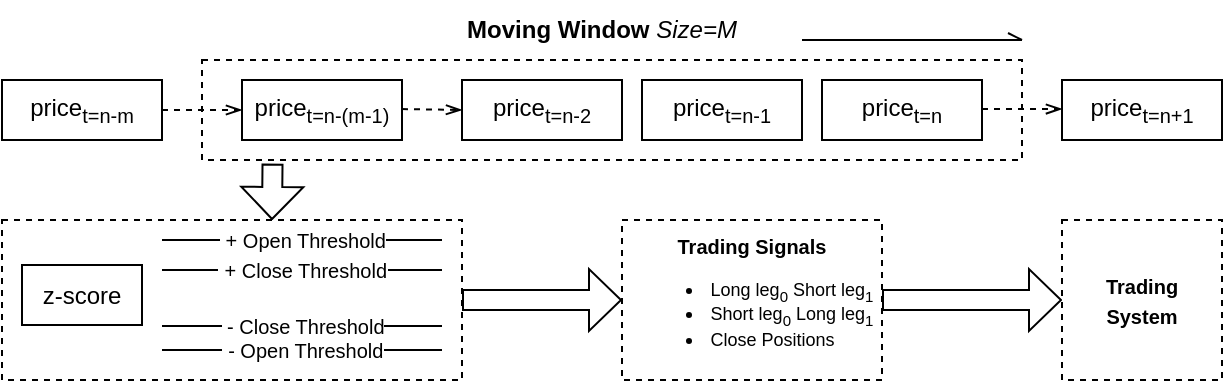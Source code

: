 <mxfile version="23.0.2" type="device">
  <diagram name="Page-1" id="8JKkuw7jpFS5prlgGScU">
    <mxGraphModel dx="1182" dy="790" grid="1" gridSize="10" guides="1" tooltips="1" connect="1" arrows="1" fold="1" page="1" pageScale="1" pageWidth="1169" pageHeight="827" math="0" shadow="0">
      <root>
        <mxCell id="0" />
        <mxCell id="1" parent="0" />
        <mxCell id="s7d4PtiqQZ2FRYvxOLde-13" value="" style="rounded=0;whiteSpace=wrap;html=1;dashed=1;" parent="1" vertex="1">
          <mxGeometry x="120" y="70" width="410" height="50" as="geometry" />
        </mxCell>
        <mxCell id="s7d4PtiqQZ2FRYvxOLde-1" value="price&lt;sub style=&quot;border-color: var(--border-color);&quot;&gt;t=n-2&lt;/sub&gt;" style="rounded=0;whiteSpace=wrap;html=1;" parent="1" vertex="1">
          <mxGeometry x="250" y="80" width="80" height="30" as="geometry" />
        </mxCell>
        <mxCell id="s7d4PtiqQZ2FRYvxOLde-2" value="price&lt;sub style=&quot;border-color: var(--border-color);&quot;&gt;t=n-1&lt;/sub&gt;" style="rounded=0;whiteSpace=wrap;html=1;" parent="1" vertex="1">
          <mxGeometry x="340" y="80" width="80" height="30" as="geometry" />
        </mxCell>
        <mxCell id="s7d4PtiqQZ2FRYvxOLde-3" value="price&lt;sub style=&quot;border-color: var(--border-color);&quot;&gt;t=n&lt;/sub&gt;" style="rounded=0;whiteSpace=wrap;html=1;" parent="1" vertex="1">
          <mxGeometry x="430" y="80" width="80" height="30" as="geometry" />
        </mxCell>
        <mxCell id="s7d4PtiqQZ2FRYvxOLde-4" value="price&lt;sub style=&quot;border-color: var(--border-color);&quot;&gt;t=n+1&lt;/sub&gt;" style="rounded=0;whiteSpace=wrap;html=1;" parent="1" vertex="1">
          <mxGeometry x="550" y="80" width="80" height="30" as="geometry" />
        </mxCell>
        <mxCell id="s7d4PtiqQZ2FRYvxOLde-31" value="price&lt;span style=&quot;border-color: var(--border-color);&quot;&gt;&lt;sub&gt;t=n-(m-1)&lt;/sub&gt;&lt;/span&gt;" style="rounded=0;whiteSpace=wrap;html=1;" parent="1" vertex="1">
          <mxGeometry x="140" y="80" width="80" height="30" as="geometry" />
        </mxCell>
        <mxCell id="s7d4PtiqQZ2FRYvxOLde-36" value="" style="endArrow=openThin;html=1;rounded=0;exitX=1;exitY=0.5;exitDx=0;exitDy=0;dashed=1;endFill=0;entryX=0;entryY=0.5;entryDx=0;entryDy=0;" parent="1" source="s7d4PtiqQZ2FRYvxOLde-37" target="s7d4PtiqQZ2FRYvxOLde-31" edge="1">
          <mxGeometry width="50" height="50" relative="1" as="geometry">
            <mxPoint x="89.64" y="110" as="sourcePoint" />
            <mxPoint x="90" y="140" as="targetPoint" />
          </mxGeometry>
        </mxCell>
        <mxCell id="s7d4PtiqQZ2FRYvxOLde-37" value="price&lt;span style=&quot;border-color: var(--border-color);&quot;&gt;&lt;sub&gt;t=n-m&lt;/sub&gt;&lt;/span&gt;" style="rounded=0;whiteSpace=wrap;html=1;" parent="1" vertex="1">
          <mxGeometry x="20" y="80" width="80" height="30" as="geometry" />
        </mxCell>
        <mxCell id="s7d4PtiqQZ2FRYvxOLde-41" value="" style="endArrow=openThin;html=1;rounded=0;exitX=1;exitY=0.5;exitDx=0;exitDy=0;dashed=1;endFill=0;" parent="1" edge="1">
          <mxGeometry width="50" height="50" relative="1" as="geometry">
            <mxPoint x="220" y="94.52" as="sourcePoint" />
            <mxPoint x="250" y="95" as="targetPoint" />
          </mxGeometry>
        </mxCell>
        <mxCell id="s7d4PtiqQZ2FRYvxOLde-44" value="" style="endArrow=openThin;html=1;rounded=0;exitX=1;exitY=0.5;exitDx=0;exitDy=0;dashed=1;endFill=0;entryX=0;entryY=0.5;entryDx=0;entryDy=0;" parent="1" edge="1">
          <mxGeometry width="50" height="50" relative="1" as="geometry">
            <mxPoint x="510" y="94.52" as="sourcePoint" />
            <mxPoint x="550" y="94.52" as="targetPoint" />
          </mxGeometry>
        </mxCell>
        <mxCell id="s7d4PtiqQZ2FRYvxOLde-45" value="Moving Window &lt;span style=&quot;font-weight: normal;&quot;&gt;&lt;i&gt;Size=M&lt;/i&gt;&lt;/span&gt;" style="text;html=1;strokeColor=none;fillColor=none;align=center;verticalAlign=middle;whiteSpace=wrap;rounded=0;fontStyle=1" parent="1" vertex="1">
          <mxGeometry x="220" y="40" width="200" height="30" as="geometry" />
        </mxCell>
        <mxCell id="s7d4PtiqQZ2FRYvxOLde-57" value="" style="shape=flexArrow;endArrow=classic;html=1;rounded=0;exitX=1;exitY=0.5;exitDx=0;exitDy=0;entryX=0;entryY=0.5;entryDx=0;entryDy=0;startSize=3;endSize=5;" parent="1" source="s7d4PtiqQZ2FRYvxOLde-55" target="s7d4PtiqQZ2FRYvxOLde-58" edge="1">
          <mxGeometry width="50" height="50" relative="1" as="geometry">
            <mxPoint x="450" y="240" as="sourcePoint" />
            <mxPoint x="460" y="195" as="targetPoint" />
          </mxGeometry>
        </mxCell>
        <mxCell id="s7d4PtiqQZ2FRYvxOLde-58" value="&lt;font style=&quot;&quot;&gt;&lt;b style=&quot;&quot;&gt;&lt;font style=&quot;font-size: 10px;&quot;&gt;Trading Signals&lt;/font&gt;&lt;/b&gt;&lt;br&gt;&lt;/font&gt;&lt;ul style=&quot;font-size: 9px;&quot;&gt;&lt;li style=&quot;text-align: left;&quot;&gt;&lt;font style=&quot;font-size: 9px;&quot;&gt;Long leg&lt;sub&gt;0&lt;/sub&gt; Short leg&lt;sub&gt;1&lt;/sub&gt;&lt;/font&gt;&lt;/li&gt;&lt;li style=&quot;text-align: left;&quot;&gt;&lt;font style=&quot;font-size: 9px;&quot;&gt;Short leg&lt;sub&gt;0&lt;/sub&gt; Long leg&lt;sub&gt;1&lt;/sub&gt;&lt;br style=&quot;&quot;&gt;&lt;/font&gt;&lt;/li&gt;&lt;li style=&quot;text-align: left;&quot;&gt;&lt;font style=&quot;font-size: 9px;&quot;&gt;Close Positions&lt;/font&gt;&lt;/li&gt;&lt;/ul&gt;" style="rounded=0;whiteSpace=wrap;html=1;dashed=1;" parent="1" vertex="1">
          <mxGeometry x="330" y="150" width="130" height="80" as="geometry" />
        </mxCell>
        <mxCell id="s7d4PtiqQZ2FRYvxOLde-60" value="" style="endArrow=openAsync;html=1;rounded=0;endFill=0;" parent="1" edge="1">
          <mxGeometry width="50" height="50" relative="1" as="geometry">
            <mxPoint x="420" y="60" as="sourcePoint" />
            <mxPoint x="530" y="60" as="targetPoint" />
          </mxGeometry>
        </mxCell>
        <mxCell id="EoHH7yzKeFiSt7iv31zn-2" value="" style="shape=flexArrow;endArrow=classic;html=1;rounded=0;startSize=3;endSize=5;" edge="1" parent="1" source="s7d4PtiqQZ2FRYvxOLde-58">
          <mxGeometry width="50" height="50" relative="1" as="geometry">
            <mxPoint x="510" y="189.71" as="sourcePoint" />
            <mxPoint x="550" y="190" as="targetPoint" />
          </mxGeometry>
        </mxCell>
        <mxCell id="EoHH7yzKeFiSt7iv31zn-3" value="&lt;span style=&quot;font-size: 10px;&quot;&gt;&lt;b&gt;Trading&lt;br&gt;System&lt;/b&gt;&lt;/span&gt;" style="rounded=0;whiteSpace=wrap;html=1;dashed=1;" vertex="1" parent="1">
          <mxGeometry x="550" y="150" width="80" height="80" as="geometry" />
        </mxCell>
        <mxCell id="EoHH7yzKeFiSt7iv31zn-4" value="" style="shape=flexArrow;endArrow=classic;html=1;rounded=0;exitX=0.086;exitY=1.037;exitDx=0;exitDy=0;startSize=3;endSize=5;exitPerimeter=0;" edge="1" parent="1" source="s7d4PtiqQZ2FRYvxOLde-13">
          <mxGeometry width="50" height="50" relative="1" as="geometry">
            <mxPoint x="360" y="200" as="sourcePoint" />
            <mxPoint x="155" y="150" as="targetPoint" />
          </mxGeometry>
        </mxCell>
        <mxCell id="EoHH7yzKeFiSt7iv31zn-5" value="" style="group" vertex="1" connectable="0" parent="1">
          <mxGeometry x="20" y="150" width="230" height="80" as="geometry" />
        </mxCell>
        <mxCell id="s7d4PtiqQZ2FRYvxOLde-55" value="" style="rounded=0;whiteSpace=wrap;html=1;dashed=1;" parent="EoHH7yzKeFiSt7iv31zn-5" vertex="1">
          <mxGeometry width="230" height="80" as="geometry" />
        </mxCell>
        <mxCell id="s7d4PtiqQZ2FRYvxOLde-48" value="z-score" style="rounded=0;whiteSpace=wrap;html=1;" parent="EoHH7yzKeFiSt7iv31zn-5" vertex="1">
          <mxGeometry x="10" y="22.5" width="60" height="30" as="geometry" />
        </mxCell>
        <mxCell id="s7d4PtiqQZ2FRYvxOLde-51" value="&amp;nbsp;+ Close Threshold" style="endArrow=none;html=1;rounded=0;fontSize=10;" parent="EoHH7yzKeFiSt7iv31zn-5" edge="1">
          <mxGeometry width="50" height="50" relative="1" as="geometry">
            <mxPoint x="80" y="25" as="sourcePoint" />
            <mxPoint x="220" y="25" as="targetPoint" />
          </mxGeometry>
        </mxCell>
        <mxCell id="s7d4PtiqQZ2FRYvxOLde-52" value="&amp;nbsp;- Close Threshold" style="endArrow=none;html=1;rounded=0;fontSize=10;" parent="EoHH7yzKeFiSt7iv31zn-5" edge="1">
          <mxGeometry width="50" height="50" relative="1" as="geometry">
            <mxPoint x="80" y="53" as="sourcePoint" />
            <mxPoint x="220" y="53" as="targetPoint" />
            <mxPoint as="offset" />
          </mxGeometry>
        </mxCell>
        <mxCell id="s7d4PtiqQZ2FRYvxOLde-53" value="&amp;nbsp;- Open Threshold" style="endArrow=none;html=1;rounded=0;fontSize=10;" parent="EoHH7yzKeFiSt7iv31zn-5" edge="1">
          <mxGeometry x="0.002" width="50" height="50" relative="1" as="geometry">
            <mxPoint x="80" y="65" as="sourcePoint" />
            <mxPoint x="220" y="65" as="targetPoint" />
            <mxPoint as="offset" />
          </mxGeometry>
        </mxCell>
        <mxCell id="s7d4PtiqQZ2FRYvxOLde-54" value="&amp;nbsp;+ Open Threshold" style="endArrow=none;html=1;rounded=0;fontSize=10;" parent="EoHH7yzKeFiSt7iv31zn-5" edge="1">
          <mxGeometry width="50" height="50" relative="1" as="geometry">
            <mxPoint x="80" y="10" as="sourcePoint" />
            <mxPoint x="220" y="10" as="targetPoint" />
            <mxPoint as="offset" />
          </mxGeometry>
        </mxCell>
      </root>
    </mxGraphModel>
  </diagram>
</mxfile>
